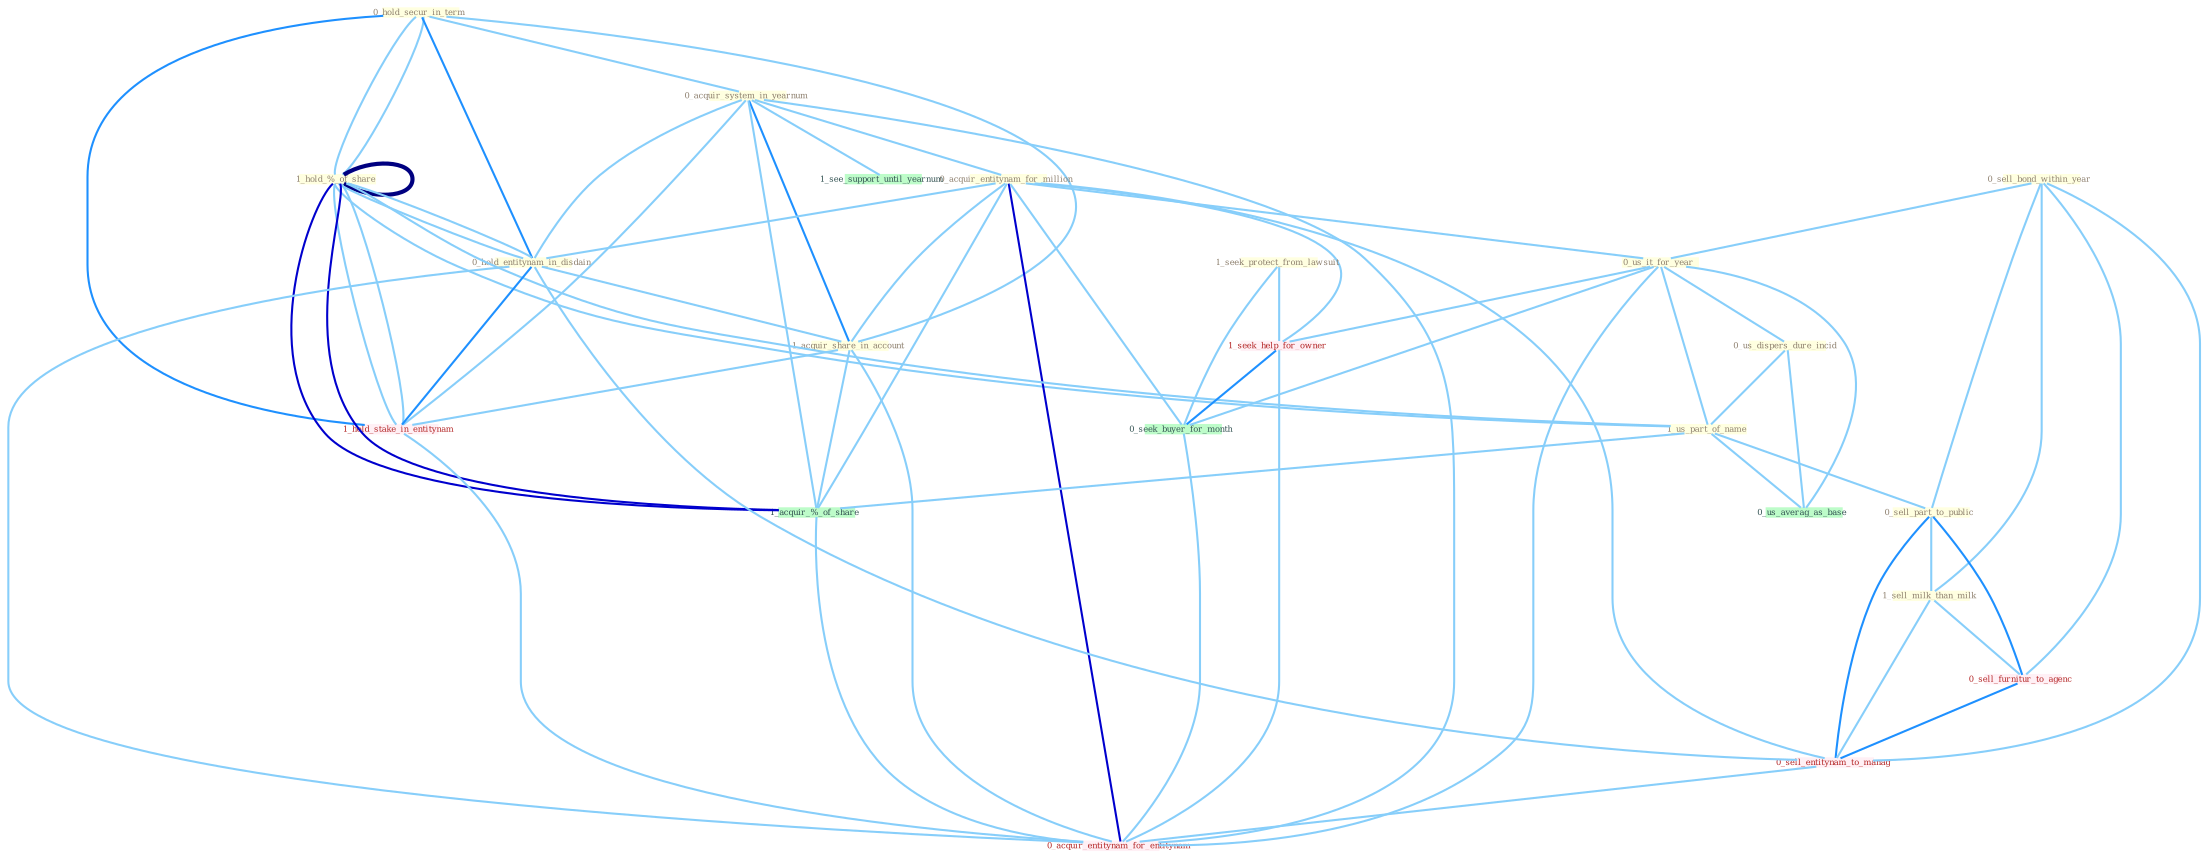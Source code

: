 Graph G{ 
    node
    [shape=polygon,style=filled,width=.5,height=.06,color="#BDFCC9",fixedsize=true,fontsize=4,
    fontcolor="#2f4f4f"];
    {node
    [color="#ffffe0", fontcolor="#8b7d6b"] "0_hold_secur_in_term " "1_hold_%_of_share " "0_sell_bond_within_year " "0_acquir_system_in_yearnum " "0_acquir_entitynam_for_million " "0_us_it_for_year " "0_us_dispers_dure_incid " "1_us_part_of_name " "0_sell_part_to_public " "1_seek_protect_from_lawsuit " "0_hold_entitynam_in_disdain " "1_acquir_share_in_account " "1_sell_milk_than_milk "}
{node [color="#fff0f5", fontcolor="#b22222"] "1_hold_stake_in_entitynam " "1_seek_help_for_owner " "0_sell_furnitur_to_agenc " "0_sell_entitynam_to_manag " "0_acquir_entitynam_for_entitynam "}
edge [color="#B0E2FF"];

	"0_hold_secur_in_term " -- "1_hold_%_of_share " [w="1", color="#87cefa" ];
	"0_hold_secur_in_term " -- "0_acquir_system_in_yearnum " [w="1", color="#87cefa" ];
	"0_hold_secur_in_term " -- "0_hold_entitynam_in_disdain " [w="2", color="#1e90ff" , len=0.8];
	"0_hold_secur_in_term " -- "1_acquir_share_in_account " [w="1", color="#87cefa" ];
	"0_hold_secur_in_term " -- "1_hold_%_of_share " [w="1", color="#87cefa" ];
	"0_hold_secur_in_term " -- "1_hold_stake_in_entitynam " [w="2", color="#1e90ff" , len=0.8];
	"1_hold_%_of_share " -- "1_us_part_of_name " [w="1", color="#87cefa" ];
	"1_hold_%_of_share " -- "0_hold_entitynam_in_disdain " [w="1", color="#87cefa" ];
	"1_hold_%_of_share " -- "1_hold_%_of_share " [w="4", style=bold, color="#000080", len=0.4];
	"1_hold_%_of_share " -- "1_hold_stake_in_entitynam " [w="1", color="#87cefa" ];
	"1_hold_%_of_share " -- "1_acquir_%_of_share " [w="3", color="#0000cd" , len=0.6];
	"0_sell_bond_within_year " -- "0_us_it_for_year " [w="1", color="#87cefa" ];
	"0_sell_bond_within_year " -- "0_sell_part_to_public " [w="1", color="#87cefa" ];
	"0_sell_bond_within_year " -- "1_sell_milk_than_milk " [w="1", color="#87cefa" ];
	"0_sell_bond_within_year " -- "0_sell_furnitur_to_agenc " [w="1", color="#87cefa" ];
	"0_sell_bond_within_year " -- "0_sell_entitynam_to_manag " [w="1", color="#87cefa" ];
	"0_acquir_system_in_yearnum " -- "0_acquir_entitynam_for_million " [w="1", color="#87cefa" ];
	"0_acquir_system_in_yearnum " -- "0_hold_entitynam_in_disdain " [w="1", color="#87cefa" ];
	"0_acquir_system_in_yearnum " -- "1_acquir_share_in_account " [w="2", color="#1e90ff" , len=0.8];
	"0_acquir_system_in_yearnum " -- "1_hold_stake_in_entitynam " [w="1", color="#87cefa" ];
	"0_acquir_system_in_yearnum " -- "1_acquir_%_of_share " [w="1", color="#87cefa" ];
	"0_acquir_system_in_yearnum " -- "1_see_support_until_yearnum " [w="1", color="#87cefa" ];
	"0_acquir_system_in_yearnum " -- "0_acquir_entitynam_for_entitynam " [w="1", color="#87cefa" ];
	"0_acquir_entitynam_for_million " -- "0_us_it_for_year " [w="1", color="#87cefa" ];
	"0_acquir_entitynam_for_million " -- "0_hold_entitynam_in_disdain " [w="1", color="#87cefa" ];
	"0_acquir_entitynam_for_million " -- "1_acquir_share_in_account " [w="1", color="#87cefa" ];
	"0_acquir_entitynam_for_million " -- "1_seek_help_for_owner " [w="1", color="#87cefa" ];
	"0_acquir_entitynam_for_million " -- "0_seek_buyer_for_month " [w="1", color="#87cefa" ];
	"0_acquir_entitynam_for_million " -- "1_acquir_%_of_share " [w="1", color="#87cefa" ];
	"0_acquir_entitynam_for_million " -- "0_sell_entitynam_to_manag " [w="1", color="#87cefa" ];
	"0_acquir_entitynam_for_million " -- "0_acquir_entitynam_for_entitynam " [w="3", color="#0000cd" , len=0.6];
	"0_us_it_for_year " -- "0_us_dispers_dure_incid " [w="1", color="#87cefa" ];
	"0_us_it_for_year " -- "1_us_part_of_name " [w="1", color="#87cefa" ];
	"0_us_it_for_year " -- "1_seek_help_for_owner " [w="1", color="#87cefa" ];
	"0_us_it_for_year " -- "0_seek_buyer_for_month " [w="1", color="#87cefa" ];
	"0_us_it_for_year " -- "0_us_averag_as_base " [w="1", color="#87cefa" ];
	"0_us_it_for_year " -- "0_acquir_entitynam_for_entitynam " [w="1", color="#87cefa" ];
	"0_us_dispers_dure_incid " -- "1_us_part_of_name " [w="1", color="#87cefa" ];
	"0_us_dispers_dure_incid " -- "0_us_averag_as_base " [w="1", color="#87cefa" ];
	"1_us_part_of_name " -- "0_sell_part_to_public " [w="1", color="#87cefa" ];
	"1_us_part_of_name " -- "1_hold_%_of_share " [w="1", color="#87cefa" ];
	"1_us_part_of_name " -- "1_acquir_%_of_share " [w="1", color="#87cefa" ];
	"1_us_part_of_name " -- "0_us_averag_as_base " [w="1", color="#87cefa" ];
	"0_sell_part_to_public " -- "1_sell_milk_than_milk " [w="1", color="#87cefa" ];
	"0_sell_part_to_public " -- "0_sell_furnitur_to_agenc " [w="2", color="#1e90ff" , len=0.8];
	"0_sell_part_to_public " -- "0_sell_entitynam_to_manag " [w="2", color="#1e90ff" , len=0.8];
	"1_seek_protect_from_lawsuit " -- "1_seek_help_for_owner " [w="1", color="#87cefa" ];
	"1_seek_protect_from_lawsuit " -- "0_seek_buyer_for_month " [w="1", color="#87cefa" ];
	"0_hold_entitynam_in_disdain " -- "1_acquir_share_in_account " [w="1", color="#87cefa" ];
	"0_hold_entitynam_in_disdain " -- "1_hold_%_of_share " [w="1", color="#87cefa" ];
	"0_hold_entitynam_in_disdain " -- "1_hold_stake_in_entitynam " [w="2", color="#1e90ff" , len=0.8];
	"0_hold_entitynam_in_disdain " -- "0_sell_entitynam_to_manag " [w="1", color="#87cefa" ];
	"0_hold_entitynam_in_disdain " -- "0_acquir_entitynam_for_entitynam " [w="1", color="#87cefa" ];
	"1_acquir_share_in_account " -- "1_hold_stake_in_entitynam " [w="1", color="#87cefa" ];
	"1_acquir_share_in_account " -- "1_acquir_%_of_share " [w="1", color="#87cefa" ];
	"1_acquir_share_in_account " -- "0_acquir_entitynam_for_entitynam " [w="1", color="#87cefa" ];
	"1_sell_milk_than_milk " -- "0_sell_furnitur_to_agenc " [w="1", color="#87cefa" ];
	"1_sell_milk_than_milk " -- "0_sell_entitynam_to_manag " [w="1", color="#87cefa" ];
	"1_hold_%_of_share " -- "1_hold_stake_in_entitynam " [w="1", color="#87cefa" ];
	"1_hold_%_of_share " -- "1_acquir_%_of_share " [w="3", color="#0000cd" , len=0.6];
	"1_hold_stake_in_entitynam " -- "0_acquir_entitynam_for_entitynam " [w="1", color="#87cefa" ];
	"1_seek_help_for_owner " -- "0_seek_buyer_for_month " [w="2", color="#1e90ff" , len=0.8];
	"1_seek_help_for_owner " -- "0_acquir_entitynam_for_entitynam " [w="1", color="#87cefa" ];
	"0_seek_buyer_for_month " -- "0_acquir_entitynam_for_entitynam " [w="1", color="#87cefa" ];
	"1_acquir_%_of_share " -- "0_acquir_entitynam_for_entitynam " [w="1", color="#87cefa" ];
	"0_sell_furnitur_to_agenc " -- "0_sell_entitynam_to_manag " [w="2", color="#1e90ff" , len=0.8];
	"0_sell_entitynam_to_manag " -- "0_acquir_entitynam_for_entitynam " [w="1", color="#87cefa" ];
}